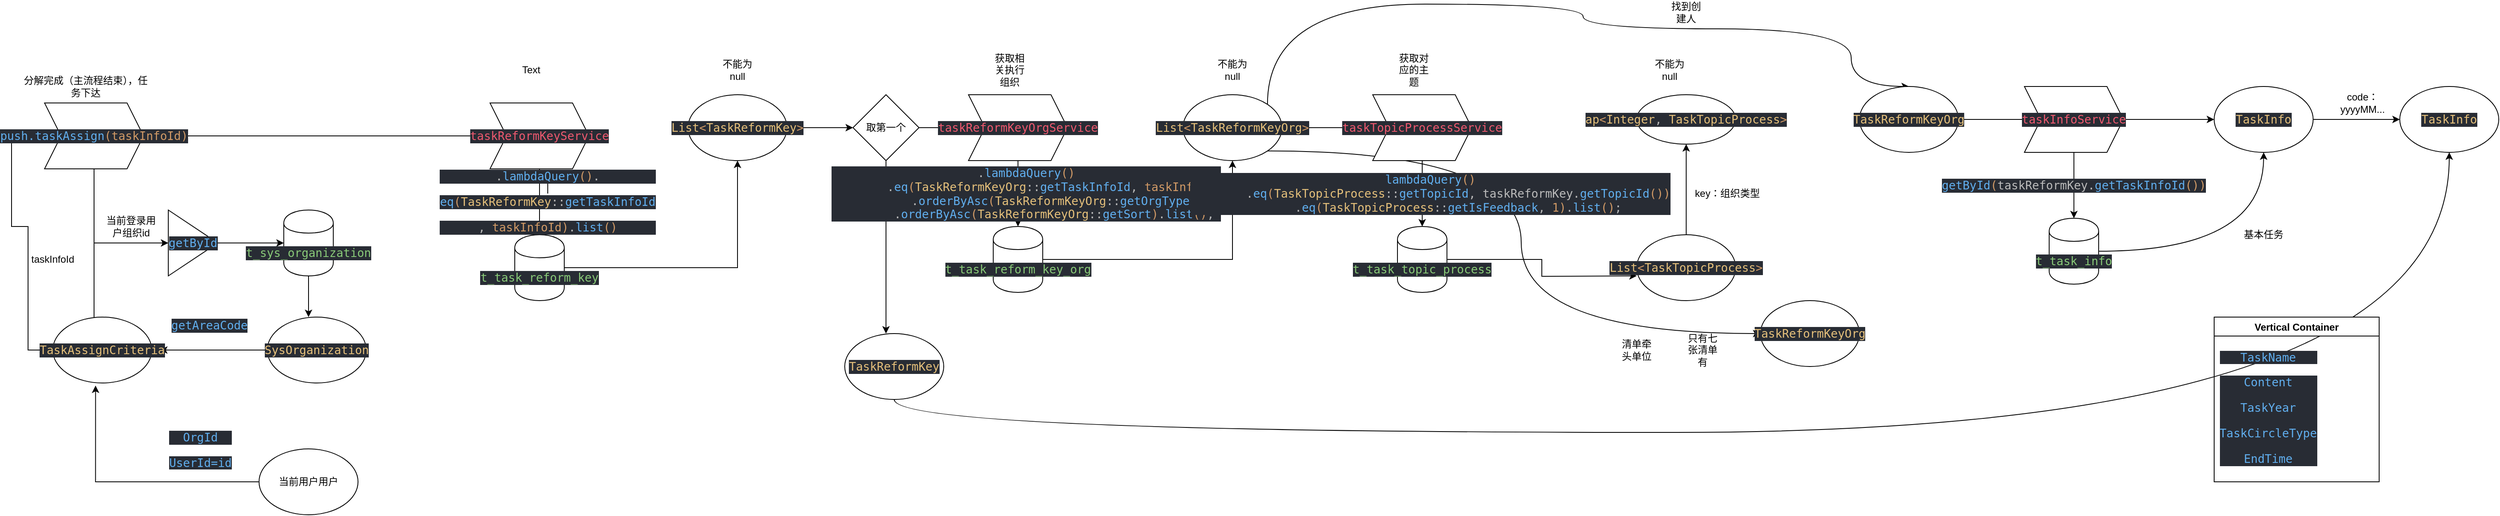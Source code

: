 	<mxfile version="14.7.7" type="github">
  <diagram name="Page-1" id="2a216829-ef6e-dabb-86c1-c78162f3ba2b">
    <mxGraphModel dx="2031" dy="1134" grid="1" gridSize="10" guides="1" tooltips="1" connect="1" arrows="1" fold="1" page="1" pageScale="1" pageWidth="850" pageHeight="1100" background="none" math="0" shadow="0">
      <root>
        <mxCell id="0" />
        <mxCell id="1" parent="0" />
        <mxCell id="tXZHfQQ4HI5e9DIyocW6-9" style="edgeStyle=orthogonalEdgeStyle;rounded=0;orthogonalLoop=1;jettySize=auto;html=1;entryX=0;entryY=0.5;entryDx=0;entryDy=0;" edge="1" parent="1" source="tXZHfQQ4HI5e9DIyocW6-2" target="tXZHfQQ4HI5e9DIyocW6-8">
          <mxGeometry relative="1" as="geometry">
            <Array as="points">
              <mxPoint x="120" y="320" />
            </Array>
          </mxGeometry>
        </mxCell>
        <mxCell id="tXZHfQQ4HI5e9DIyocW6-15" style="edgeStyle=orthogonalEdgeStyle;rounded=0;orthogonalLoop=1;jettySize=auto;html=1;" edge="1" parent="1" source="tXZHfQQ4HI5e9DIyocW6-2">
          <mxGeometry relative="1" as="geometry">
            <mxPoint x="120" y="420" as="targetPoint" />
          </mxGeometry>
        </mxCell>
        <mxCell id="tXZHfQQ4HI5e9DIyocW6-22" style="edgeStyle=orthogonalEdgeStyle;rounded=0;orthogonalLoop=1;jettySize=auto;html=1;entryX=0;entryY=0.5;entryDx=0;entryDy=0;" edge="1" parent="1" target="tXZHfQQ4HI5e9DIyocW6-16">
          <mxGeometry relative="1" as="geometry">
            <mxPoint x="40" y="190" as="sourcePoint" />
            <Array as="points">
              <mxPoint x="20" y="190" />
              <mxPoint x="20" y="300" />
              <mxPoint x="40" y="300" />
              <mxPoint x="40" y="450" />
            </Array>
          </mxGeometry>
        </mxCell>
        <mxCell id="tXZHfQQ4HI5e9DIyocW6-24" style="edgeStyle=orthogonalEdgeStyle;rounded=0;orthogonalLoop=1;jettySize=auto;html=1;" edge="1" parent="1" source="tXZHfQQ4HI5e9DIyocW6-2">
          <mxGeometry relative="1" as="geometry">
            <mxPoint x="600" y="190" as="targetPoint" />
          </mxGeometry>
        </mxCell>
        <mxCell id="tXZHfQQ4HI5e9DIyocW6-2" value="&lt;pre style=&quot;background-color: #282c34 ; color: #bbbbbb ; font-family: &amp;#34;jetbrains mono&amp;#34; , monospace ; font-size: 10.5pt&quot;&gt;&lt;span style=&quot;color: #61afef&quot;&gt;push.taskAssign&lt;/span&gt;&lt;span style=&quot;color: #d19a66&quot;&gt;(taskInfoId)&lt;/span&gt;&lt;/pre&gt;" style="shape=step;perimeter=stepPerimeter;whiteSpace=wrap;html=1;fixedSize=1;" vertex="1" parent="1">
          <mxGeometry x="60" y="150" width="120" height="80" as="geometry" />
        </mxCell>
        <mxCell id="tXZHfQQ4HI5e9DIyocW6-3" value="分解完成（主流程结束），任务下达" style="text;html=1;strokeColor=none;fillColor=none;align=center;verticalAlign=middle;whiteSpace=wrap;rounded=0;" vertex="1" parent="1">
          <mxGeometry x="30" y="120" width="160" height="20" as="geometry" />
        </mxCell>
        <mxCell id="tXZHfQQ4HI5e9DIyocW6-12" value="" style="edgeStyle=orthogonalEdgeStyle;rounded=0;orthogonalLoop=1;jettySize=auto;html=1;" edge="1" parent="1" source="tXZHfQQ4HI5e9DIyocW6-8" target="tXZHfQQ4HI5e9DIyocW6-11">
          <mxGeometry relative="1" as="geometry" />
        </mxCell>
        <mxCell id="tXZHfQQ4HI5e9DIyocW6-8" value="&lt;pre style=&quot;background-color: #282c34 ; color: #bbbbbb ; font-family: &amp;#34;jetbrains mono&amp;#34; , monospace ; font-size: 10.5pt&quot;&gt;&lt;span style=&quot;color: #61afef&quot;&gt;getById&lt;/span&gt;&lt;/pre&gt;" style="triangle;whiteSpace=wrap;html=1;" vertex="1" parent="1">
          <mxGeometry x="210" y="280" width="60" height="80" as="geometry" />
        </mxCell>
        <mxCell id="tXZHfQQ4HI5e9DIyocW6-10" value="当前登录用户组织id" style="text;html=1;strokeColor=none;fillColor=none;align=center;verticalAlign=middle;whiteSpace=wrap;rounded=0;" vertex="1" parent="1">
          <mxGeometry x="130" y="290" width="70" height="20" as="geometry" />
        </mxCell>
        <mxCell id="tXZHfQQ4HI5e9DIyocW6-13" style="edgeStyle=orthogonalEdgeStyle;rounded=0;orthogonalLoop=1;jettySize=auto;html=1;" edge="1" parent="1" source="tXZHfQQ4HI5e9DIyocW6-11">
          <mxGeometry relative="1" as="geometry">
            <mxPoint x="380" y="410" as="targetPoint" />
          </mxGeometry>
        </mxCell>
        <mxCell id="tXZHfQQ4HI5e9DIyocW6-11" value="&lt;pre style=&quot;background-color: #282c34 ; color: #bbbbbb ; font-family: &amp;#34;jetbrains mono&amp;#34; , monospace ; font-size: 10.5pt&quot;&gt;&lt;span style=&quot;color: #89ca78&quot;&gt;t_sys_organization&lt;/span&gt;&lt;/pre&gt;" style="shape=cylinder;whiteSpace=wrap;html=1;boundedLbl=1;backgroundOutline=1;" vertex="1" parent="1">
          <mxGeometry x="350" y="280" width="60" height="80" as="geometry" />
        </mxCell>
        <mxCell id="tXZHfQQ4HI5e9DIyocW6-17" style="edgeStyle=orthogonalEdgeStyle;rounded=0;orthogonalLoop=1;jettySize=auto;html=1;" edge="1" parent="1" source="tXZHfQQ4HI5e9DIyocW6-14">
          <mxGeometry relative="1" as="geometry">
            <mxPoint x="200" y="450" as="targetPoint" />
          </mxGeometry>
        </mxCell>
        <mxCell id="tXZHfQQ4HI5e9DIyocW6-14" value="&lt;pre style=&quot;background-color: #282c34 ; color: #bbbbbb ; font-family: &amp;#34;jetbrains mono&amp;#34; , monospace ; font-size: 10.5pt&quot;&gt;&lt;span style=&quot;color: #e5c07b&quot;&gt;SysOrganization&lt;/span&gt;&lt;/pre&gt;" style="ellipse;whiteSpace=wrap;html=1;" vertex="1" parent="1">
          <mxGeometry x="330" y="410" width="120" height="80" as="geometry" />
        </mxCell>
        <mxCell id="tXZHfQQ4HI5e9DIyocW6-16" value="&lt;pre style=&quot;background-color: #282c34 ; color: #bbbbbb ; font-family: &amp;#34;jetbrains mono&amp;#34; , monospace ; font-size: 10.5pt&quot;&gt;&lt;span style=&quot;color: #e5c07b&quot;&gt;TaskAssignCriteria&lt;/span&gt;&lt;/pre&gt;" style="ellipse;whiteSpace=wrap;html=1;" vertex="1" parent="1">
          <mxGeometry x="70" y="410" width="120" height="80" as="geometry" />
        </mxCell>
        <mxCell id="tXZHfQQ4HI5e9DIyocW6-18" value="&lt;pre style=&quot;background-color: #282c34 ; color: #bbbbbb ; font-family: &amp;#34;jetbrains mono&amp;#34; , monospace ; font-size: 10.5pt&quot;&gt;&lt;pre style=&quot;font-family: &amp;#34;jetbrains mono&amp;#34; , monospace ; font-size: 10.5pt&quot;&gt;&lt;span style=&quot;color: #61afef&quot;&gt;getAreaCode&lt;/span&gt;&lt;/pre&gt;&lt;/pre&gt;" style="text;html=1;strokeColor=none;fillColor=none;align=center;verticalAlign=middle;whiteSpace=wrap;rounded=0;" vertex="1" parent="1">
          <mxGeometry x="240" y="410" width="40" height="20" as="geometry" />
        </mxCell>
        <mxCell id="tXZHfQQ4HI5e9DIyocW6-20" style="edgeStyle=orthogonalEdgeStyle;rounded=0;orthogonalLoop=1;jettySize=auto;html=1;entryX=0.432;entryY=1.039;entryDx=0;entryDy=0;entryPerimeter=0;" edge="1" parent="1" source="tXZHfQQ4HI5e9DIyocW6-19" target="tXZHfQQ4HI5e9DIyocW6-16">
          <mxGeometry relative="1" as="geometry" />
        </mxCell>
        <mxCell id="tXZHfQQ4HI5e9DIyocW6-19" value="当前用户用户" style="ellipse;whiteSpace=wrap;html=1;" vertex="1" parent="1">
          <mxGeometry x="320" y="570" width="120" height="80" as="geometry" />
        </mxCell>
        <mxCell id="tXZHfQQ4HI5e9DIyocW6-21" value="&lt;pre style=&quot;background-color: #282c34 ; color: #bbbbbb ; font-family: &amp;#34;jetbrains mono&amp;#34; , monospace ; font-size: 10.5pt&quot;&gt;&lt;span style=&quot;color: #61afef&quot;&gt;OrgId&lt;/span&gt;&lt;/pre&gt;&lt;pre style=&quot;background-color: #282c34 ; color: #bbbbbb ; font-family: &amp;#34;jetbrains mono&amp;#34; , monospace ; font-size: 10.5pt&quot;&gt;&lt;pre style=&quot;font-family: &amp;#34;jetbrains mono&amp;#34; , monospace ; font-size: 10.5pt&quot;&gt;&lt;span style=&quot;color: #61afef&quot;&gt;UserId=id&lt;/span&gt;&lt;/pre&gt;&lt;/pre&gt;" style="text;html=1;strokeColor=none;fillColor=none;align=center;verticalAlign=middle;whiteSpace=wrap;rounded=0;" vertex="1" parent="1">
          <mxGeometry x="229" y="561" width="40" height="19" as="geometry" />
        </mxCell>
        <mxCell id="tXZHfQQ4HI5e9DIyocW6-23" value="taskInfoId" style="text;html=1;strokeColor=none;fillColor=none;align=center;verticalAlign=middle;whiteSpace=wrap;rounded=0;" vertex="1" parent="1">
          <mxGeometry x="50" y="330" width="40" height="20" as="geometry" />
        </mxCell>
        <mxCell id="tXZHfQQ4HI5e9DIyocW6-27" value="" style="edgeStyle=orthogonalEdgeStyle;rounded=0;orthogonalLoop=1;jettySize=auto;html=1;" edge="1" parent="1" source="tXZHfQQ4HI5e9DIyocW6-25" target="tXZHfQQ4HI5e9DIyocW6-26">
          <mxGeometry relative="1" as="geometry" />
        </mxCell>
        <mxCell id="tXZHfQQ4HI5e9DIyocW6-25" value="&lt;pre style=&quot;background-color: #282c34 ; color: #bbbbbb ; font-family: &amp;#34;jetbrains mono&amp;#34; , monospace ; font-size: 10.5pt&quot;&gt;&lt;span style=&quot;color: #ef596f&quot;&gt;taskReformKeyService&lt;/span&gt;&lt;/pre&gt;" style="shape=step;perimeter=stepPerimeter;whiteSpace=wrap;html=1;fixedSize=1;" vertex="1" parent="1">
          <mxGeometry x="600" y="150" width="120" height="80" as="geometry" />
        </mxCell>
        <mxCell id="tXZHfQQ4HI5e9DIyocW6-30" style="edgeStyle=orthogonalEdgeStyle;rounded=0;orthogonalLoop=1;jettySize=auto;html=1;entryX=0.5;entryY=1;entryDx=0;entryDy=0;" edge="1" parent="1" source="tXZHfQQ4HI5e9DIyocW6-26" target="tXZHfQQ4HI5e9DIyocW6-31">
          <mxGeometry relative="1" as="geometry">
            <mxPoint x="860" y="190" as="targetPoint" />
          </mxGeometry>
        </mxCell>
        <mxCell id="tXZHfQQ4HI5e9DIyocW6-26" value="&lt;pre style=&quot;background-color: #282c34 ; color: #bbbbbb ; font-family: &amp;#34;jetbrains mono&amp;#34; , monospace ; font-size: 10.5pt&quot;&gt;&lt;span style=&quot;color: #89ca78&quot;&gt;t_task_reform_key&lt;/span&gt;&lt;/pre&gt;" style="shape=cylinder;whiteSpace=wrap;html=1;boundedLbl=1;backgroundOutline=1;" vertex="1" parent="1">
          <mxGeometry x="630" y="310" width="60" height="80" as="geometry" />
        </mxCell>
        <mxCell id="tXZHfQQ4HI5e9DIyocW6-29" value="" style="edgeStyle=orthogonalEdgeStyle;rounded=0;orthogonalLoop=1;jettySize=auto;html=1;" edge="1" parent="1" source="tXZHfQQ4HI5e9DIyocW6-28" target="tXZHfQQ4HI5e9DIyocW6-25">
          <mxGeometry relative="1" as="geometry" />
        </mxCell>
        <mxCell id="tXZHfQQ4HI5e9DIyocW6-28" value="&lt;pre style=&quot;background-color: #282c34 ; color: #bbbbbb ; font-family: &amp;#34;jetbrains mono&amp;#34; , monospace ; font-size: 10.5pt&quot;&gt;.&lt;span style=&quot;color: #61afef&quot;&gt;lambdaQuery&lt;/span&gt;&lt;span style=&quot;color: #d19a66&quot;&gt;()&lt;/span&gt;.&lt;/pre&gt;&lt;pre style=&quot;background-color: #282c34 ; color: #bbbbbb ; font-family: &amp;#34;jetbrains mono&amp;#34; , monospace ; font-size: 10.5pt&quot;&gt;&lt;span style=&quot;color: #61afef&quot;&gt;eq&lt;/span&gt;&lt;span style=&quot;color: #d19a66&quot;&gt;(&lt;/span&gt;&lt;span style=&quot;color: #e5c07b&quot;&gt;TaskReformKey&lt;/span&gt;::&lt;span style=&quot;color: #61afef&quot;&gt;getTaskInfoId&lt;/span&gt;&lt;/pre&gt;&lt;pre style=&quot;background-color: #282c34 ; color: #bbbbbb ; font-family: &amp;#34;jetbrains mono&amp;#34; , monospace ; font-size: 10.5pt&quot;&gt;, &lt;span style=&quot;color: #d19a66&quot;&gt;taskInfoId)&lt;/span&gt;.&lt;span style=&quot;color: #61afef&quot;&gt;list&lt;/span&gt;&lt;span style=&quot;color: #d19a66&quot;&gt;()&lt;/span&gt;&lt;/pre&gt;" style="text;html=1;strokeColor=none;fillColor=none;align=center;verticalAlign=middle;whiteSpace=wrap;rounded=0;" vertex="1" parent="1">
          <mxGeometry x="650" y="260" width="40" height="20" as="geometry" />
        </mxCell>
        <mxCell id="tXZHfQQ4HI5e9DIyocW6-34" style="edgeStyle=orthogonalEdgeStyle;rounded=0;orthogonalLoop=1;jettySize=auto;html=1;entryX=0;entryY=0.5;entryDx=0;entryDy=0;" edge="1" parent="1" source="tXZHfQQ4HI5e9DIyocW6-31" target="tXZHfQQ4HI5e9DIyocW6-33">
          <mxGeometry relative="1" as="geometry" />
        </mxCell>
        <mxCell id="tXZHfQQ4HI5e9DIyocW6-31" value="&lt;pre style=&quot;background-color: #282c34 ; color: #bbbbbb ; font-family: &amp;#34;jetbrains mono&amp;#34; , monospace ; font-size: 10.5pt&quot;&gt;&lt;span style=&quot;color: #e5c07b&quot;&gt;List&lt;/span&gt;&lt;span style=&quot;color: #d19a66&quot;&gt;&amp;lt;&lt;/span&gt;&lt;span style=&quot;color: #e5c07b&quot;&gt;TaskReformKey&lt;/span&gt;&lt;span style=&quot;color: #d19a66&quot;&gt;&amp;gt;&lt;/span&gt;&lt;/pre&gt;" style="ellipse;whiteSpace=wrap;html=1;" vertex="1" parent="1">
          <mxGeometry x="840" y="140" width="120" height="80" as="geometry" />
        </mxCell>
        <mxCell id="tXZHfQQ4HI5e9DIyocW6-32" value="Text" style="text;html=1;strokeColor=none;fillColor=none;align=center;verticalAlign=middle;whiteSpace=wrap;rounded=0;" vertex="1" parent="1">
          <mxGeometry x="630" y="100" width="40" height="20" as="geometry" />
        </mxCell>
        <mxCell id="tXZHfQQ4HI5e9DIyocW6-36" value="" style="edgeStyle=orthogonalEdgeStyle;rounded=0;orthogonalLoop=1;jettySize=auto;html=1;" edge="1" parent="1" source="tXZHfQQ4HI5e9DIyocW6-33" target="tXZHfQQ4HI5e9DIyocW6-35">
          <mxGeometry relative="1" as="geometry" />
        </mxCell>
        <mxCell id="tXZHfQQ4HI5e9DIyocW6-88" style="edgeStyle=orthogonalEdgeStyle;rounded=0;orthogonalLoop=1;jettySize=auto;html=1;" edge="1" parent="1" source="tXZHfQQ4HI5e9DIyocW6-33">
          <mxGeometry relative="1" as="geometry">
            <mxPoint x="1080" y="430" as="targetPoint" />
          </mxGeometry>
        </mxCell>
        <mxCell id="tXZHfQQ4HI5e9DIyocW6-33" value="取第一个" style="rhombus;whiteSpace=wrap;html=1;" vertex="1" parent="1">
          <mxGeometry x="1040" y="140" width="80" height="80" as="geometry" />
        </mxCell>
        <mxCell id="tXZHfQQ4HI5e9DIyocW6-38" value="" style="edgeStyle=orthogonalEdgeStyle;rounded=0;orthogonalLoop=1;jettySize=auto;html=1;" edge="1" parent="1" source="tXZHfQQ4HI5e9DIyocW6-35" target="tXZHfQQ4HI5e9DIyocW6-37">
          <mxGeometry relative="1" as="geometry" />
        </mxCell>
        <mxCell id="tXZHfQQ4HI5e9DIyocW6-35" value="&lt;pre style=&quot;background-color: #282c34 ; color: #bbbbbb ; font-family: &amp;#34;jetbrains mono&amp;#34; , monospace ; font-size: 10.5pt&quot;&gt;&lt;span style=&quot;color: #ef596f&quot;&gt;taskReformKeyOrgService&lt;/span&gt;&lt;/pre&gt;" style="shape=step;perimeter=stepPerimeter;whiteSpace=wrap;html=1;fixedSize=1;" vertex="1" parent="1">
          <mxGeometry x="1180" y="140" width="120" height="80" as="geometry" />
        </mxCell>
        <mxCell id="tXZHfQQ4HI5e9DIyocW6-40" style="edgeStyle=orthogonalEdgeStyle;rounded=0;orthogonalLoop=1;jettySize=auto;html=1;entryX=0.5;entryY=1;entryDx=0;entryDy=0;entryPerimeter=0;" edge="1" parent="1" source="tXZHfQQ4HI5e9DIyocW6-37" target="tXZHfQQ4HI5e9DIyocW6-41">
          <mxGeometry relative="1" as="geometry">
            <mxPoint x="1500" y="180" as="targetPoint" />
          </mxGeometry>
        </mxCell>
        <mxCell id="tXZHfQQ4HI5e9DIyocW6-37" value="&lt;pre style=&quot;background-color: #282c34 ; color: #bbbbbb ; font-family: &amp;#34;jetbrains mono&amp;#34; , monospace ; font-size: 10.5pt&quot;&gt;&lt;span style=&quot;color: #89ca78&quot;&gt;t_task_reform_key_org&lt;/span&gt;&lt;/pre&gt;" style="shape=cylinder;whiteSpace=wrap;html=1;boundedLbl=1;backgroundOutline=1;" vertex="1" parent="1">
          <mxGeometry x="1210" y="300" width="60" height="80" as="geometry" />
        </mxCell>
        <mxCell id="tXZHfQQ4HI5e9DIyocW6-39" value="&lt;pre style=&quot;background-color: #282c34 ; color: #bbbbbb ; font-family: &amp;#34;jetbrains mono&amp;#34; , monospace ; font-size: 10.5pt&quot;&gt;.&lt;span style=&quot;color: #61afef&quot;&gt;lambdaQuery&lt;/span&gt;&lt;span style=&quot;color: #d19a66&quot;&gt;()&lt;br&gt;&lt;/span&gt;&lt;span style=&quot;color: #d19a66&quot;&gt;        &lt;/span&gt;.&lt;span style=&quot;color: #61afef&quot;&gt;eq&lt;/span&gt;&lt;span style=&quot;color: #d19a66&quot;&gt;(&lt;/span&gt;&lt;span style=&quot;color: #e5c07b&quot;&gt;TaskReformKeyOrg&lt;/span&gt;::&lt;span style=&quot;color: #61afef&quot;&gt;getTaskInfoId&lt;/span&gt;, &lt;span style=&quot;color: #d19a66&quot;&gt;taskInfoId)&lt;br&gt;&lt;/span&gt;&lt;span style=&quot;color: #d19a66&quot;&gt;        &lt;/span&gt;.&lt;span style=&quot;color: #61afef&quot;&gt;orderByAsc&lt;/span&gt;&lt;span style=&quot;color: #d19a66&quot;&gt;(&lt;/span&gt;&lt;span style=&quot;color: #e5c07b&quot;&gt;TaskReformKeyOrg&lt;/span&gt;::&lt;span style=&quot;color: #61afef&quot;&gt;getOrgType&lt;/span&gt;&lt;span style=&quot;color: #d19a66&quot;&gt;)&lt;br&gt;&lt;/span&gt;&lt;span style=&quot;color: #d19a66&quot;&gt;        &lt;/span&gt;.&lt;span style=&quot;color: #61afef&quot;&gt;orderByAsc&lt;/span&gt;&lt;span style=&quot;color: #d19a66&quot;&gt;(&lt;/span&gt;&lt;span style=&quot;color: #e5c07b&quot;&gt;TaskReformKeyOrg&lt;/span&gt;::&lt;span style=&quot;color: #61afef&quot;&gt;getSort&lt;/span&gt;&lt;span style=&quot;color: #d19a66&quot;&gt;)&lt;/span&gt;.&lt;span style=&quot;color: #61afef&quot;&gt;list&lt;/span&gt;&lt;span style=&quot;color: #d19a66&quot;&gt;()&lt;/span&gt;;&lt;/pre&gt;" style="text;html=1;strokeColor=none;fillColor=none;align=center;verticalAlign=middle;whiteSpace=wrap;rounded=0;" vertex="1" parent="1">
          <mxGeometry x="1230" y="250" width="40" height="20" as="geometry" />
        </mxCell>
        <mxCell id="tXZHfQQ4HI5e9DIyocW6-46" style="edgeStyle=orthogonalEdgeStyle;rounded=0;orthogonalLoop=1;jettySize=auto;html=1;" edge="1" parent="1" source="tXZHfQQ4HI5e9DIyocW6-41">
          <mxGeometry relative="1" as="geometry">
            <mxPoint x="1670" y="180" as="targetPoint" />
          </mxGeometry>
        </mxCell>
        <mxCell id="tXZHfQQ4HI5e9DIyocW6-64" style="edgeStyle=orthogonalEdgeStyle;rounded=0;orthogonalLoop=1;jettySize=auto;html=1;exitX=1;exitY=0;exitDx=0;exitDy=0;entryX=0.5;entryY=0;entryDx=0;entryDy=0;curved=1;" edge="1" parent="1" source="tXZHfQQ4HI5e9DIyocW6-41" target="tXZHfQQ4HI5e9DIyocW6-65">
          <mxGeometry relative="1" as="geometry">
            <mxPoint x="2260" y="100" as="targetPoint" />
            <Array as="points">
              <mxPoint x="1542" y="30" />
              <mxPoint x="1925" y="30" />
              <mxPoint x="1925" y="60" />
              <mxPoint x="2250" y="60" />
              <mxPoint x="2250" y="130" />
            </Array>
          </mxGeometry>
        </mxCell>
        <mxCell id="tXZHfQQ4HI5e9DIyocW6-69" style="edgeStyle=orthogonalEdgeStyle;curved=1;rounded=0;orthogonalLoop=1;jettySize=auto;html=1;exitX=1;exitY=1;exitDx=0;exitDy=0;entryX=0;entryY=0.5;entryDx=0;entryDy=0;" edge="1" parent="1" source="tXZHfQQ4HI5e9DIyocW6-41" target="tXZHfQQ4HI5e9DIyocW6-68">
          <mxGeometry relative="1" as="geometry" />
        </mxCell>
        <mxCell id="tXZHfQQ4HI5e9DIyocW6-41" value="&lt;pre style=&quot;background-color: #282c34 ; color: #bbbbbb ; font-family: &amp;#34;jetbrains mono&amp;#34; , monospace ; font-size: 10.5pt&quot;&gt;&lt;span style=&quot;color: #e5c07b&quot;&gt;List&lt;/span&gt;&lt;span style=&quot;color: #d19a66&quot;&gt;&amp;lt;&lt;/span&gt;&lt;span style=&quot;color: #e5c07b&quot;&gt;TaskReformKeyOrg&lt;/span&gt;&lt;span style=&quot;color: #d19a66&quot;&gt;&amp;gt;&lt;/span&gt;&lt;/pre&gt;" style="ellipse;whiteSpace=wrap;html=1;" vertex="1" parent="1">
          <mxGeometry x="1440" y="140" width="120" height="80" as="geometry" />
        </mxCell>
        <mxCell id="tXZHfQQ4HI5e9DIyocW6-42" value="不能为null" style="text;html=1;strokeColor=none;fillColor=none;align=center;verticalAlign=middle;whiteSpace=wrap;rounded=0;" vertex="1" parent="1">
          <mxGeometry x="880" y="100" width="40" height="20" as="geometry" />
        </mxCell>
        <mxCell id="tXZHfQQ4HI5e9DIyocW6-45" value="不能为null" style="text;html=1;strokeColor=none;fillColor=none;align=center;verticalAlign=middle;whiteSpace=wrap;rounded=0;" vertex="1" parent="1">
          <mxGeometry x="1480" y="100" width="40" height="20" as="geometry" />
        </mxCell>
        <mxCell id="tXZHfQQ4HI5e9DIyocW6-49" value="" style="edgeStyle=orthogonalEdgeStyle;rounded=0;orthogonalLoop=1;jettySize=auto;html=1;" edge="1" parent="1" source="tXZHfQQ4HI5e9DIyocW6-47" target="tXZHfQQ4HI5e9DIyocW6-48">
          <mxGeometry relative="1" as="geometry" />
        </mxCell>
        <mxCell id="tXZHfQQ4HI5e9DIyocW6-47" value="&lt;pre style=&quot;background-color: #282c34 ; color: #bbbbbb ; font-family: &amp;#34;jetbrains mono&amp;#34; , monospace ; font-size: 10.5pt&quot;&gt;&lt;span style=&quot;color: #ef596f&quot;&gt;taskTopicProcessService&lt;/span&gt;&lt;/pre&gt;" style="shape=step;perimeter=stepPerimeter;whiteSpace=wrap;html=1;fixedSize=1;" vertex="1" parent="1">
          <mxGeometry x="1670" y="140" width="120" height="80" as="geometry" />
        </mxCell>
        <mxCell id="tXZHfQQ4HI5e9DIyocW6-51" style="edgeStyle=orthogonalEdgeStyle;rounded=0;orthogonalLoop=1;jettySize=auto;html=1;" edge="1" parent="1" source="tXZHfQQ4HI5e9DIyocW6-48">
          <mxGeometry relative="1" as="geometry">
            <mxPoint x="1990" y="360" as="targetPoint" />
          </mxGeometry>
        </mxCell>
        <mxCell id="tXZHfQQ4HI5e9DIyocW6-48" value="&lt;pre style=&quot;background-color: #282c34 ; color: #bbbbbb ; font-family: &amp;#34;jetbrains mono&amp;#34; , monospace ; font-size: 10.5pt&quot;&gt;&lt;span style=&quot;color: #89ca78&quot;&gt;t_task_topic_process&lt;/span&gt;&lt;/pre&gt;" style="shape=cylinder;whiteSpace=wrap;html=1;boundedLbl=1;backgroundOutline=1;" vertex="1" parent="1">
          <mxGeometry x="1700" y="300" width="60" height="80" as="geometry" />
        </mxCell>
        <mxCell id="tXZHfQQ4HI5e9DIyocW6-50" value="&lt;pre style=&quot;background-color: #282c34 ; color: #bbbbbb ; font-family: &amp;quot;jetbrains mono&amp;quot; , monospace ; font-size: 10.5pt&quot;&gt;&lt;span style=&quot;color: #61afef&quot;&gt;lambdaQuery&lt;/span&gt;&lt;span style=&quot;color: #d19a66&quot;&gt;()&lt;br&gt;&lt;/span&gt;&lt;span style=&quot;color: #d19a66&quot;&gt;        &lt;/span&gt;.&lt;span style=&quot;color: #61afef&quot;&gt;eq&lt;/span&gt;&lt;span style=&quot;color: #d19a66&quot;&gt;(&lt;/span&gt;&lt;span style=&quot;color: #e5c07b&quot;&gt;TaskTopicProcess&lt;/span&gt;::&lt;span style=&quot;color: #61afef&quot;&gt;getTopicId&lt;/span&gt;, taskReformKey.&lt;span style=&quot;color: #61afef&quot;&gt;getTopicId&lt;/span&gt;&lt;span style=&quot;color: #d19a66&quot;&gt;())&lt;br&gt;&lt;/span&gt;&lt;span style=&quot;color: #d19a66&quot;&gt;        &lt;/span&gt;.&lt;span style=&quot;color: #61afef&quot;&gt;eq&lt;/span&gt;&lt;span style=&quot;color: #d19a66&quot;&gt;(&lt;/span&gt;&lt;span style=&quot;color: #e5c07b&quot;&gt;TaskTopicProcess&lt;/span&gt;::&lt;span style=&quot;color: #61afef&quot;&gt;getIsFeedback&lt;/span&gt;, &lt;span style=&quot;color: #d19a66&quot;&gt;1)&lt;/span&gt;.&lt;span style=&quot;color: #61afef&quot;&gt;list&lt;/span&gt;&lt;span style=&quot;color: #d19a66&quot;&gt;()&lt;/span&gt;;&lt;/pre&gt;" style="text;html=1;strokeColor=none;fillColor=none;align=center;verticalAlign=middle;whiteSpace=wrap;rounded=0;" vertex="1" parent="1">
          <mxGeometry x="1720" y="250" width="40" height="20" as="geometry" />
        </mxCell>
        <mxCell id="tXZHfQQ4HI5e9DIyocW6-61" value="" style="edgeStyle=orthogonalEdgeStyle;rounded=0;orthogonalLoop=1;jettySize=auto;html=1;" edge="1" parent="1" source="tXZHfQQ4HI5e9DIyocW6-52" target="tXZHfQQ4HI5e9DIyocW6-60">
          <mxGeometry relative="1" as="geometry" />
        </mxCell>
        <mxCell id="tXZHfQQ4HI5e9DIyocW6-52" value="&lt;pre style=&quot;background-color: #282c34 ; color: #bbbbbb ; font-family: &amp;#34;jetbrains mono&amp;#34; , monospace ; font-size: 10.5pt&quot;&gt;&lt;span style=&quot;color: #e5c07b&quot;&gt;List&lt;/span&gt;&lt;span style=&quot;color: #d19a66&quot;&gt;&amp;lt;&lt;/span&gt;&lt;span style=&quot;color: #e5c07b&quot;&gt;TaskTopicProcess&lt;/span&gt;&lt;span style=&quot;color: #d19a66&quot;&gt;&amp;gt;&lt;/span&gt;&lt;/pre&gt;" style="ellipse;whiteSpace=wrap;html=1;" vertex="1" parent="1">
          <mxGeometry x="1990" y="310" width="120" height="80" as="geometry" />
        </mxCell>
        <mxCell id="tXZHfQQ4HI5e9DIyocW6-53" value="获取相关执行组织" style="text;html=1;strokeColor=none;fillColor=none;align=center;verticalAlign=middle;whiteSpace=wrap;rounded=0;" vertex="1" parent="1">
          <mxGeometry x="1210" y="100" width="40" height="20" as="geometry" />
        </mxCell>
        <mxCell id="tXZHfQQ4HI5e9DIyocW6-54" value="获取对应的主题" style="text;html=1;strokeColor=none;fillColor=none;align=center;verticalAlign=middle;whiteSpace=wrap;rounded=0;" vertex="1" parent="1">
          <mxGeometry x="1700" y="100" width="40" height="20" as="geometry" />
        </mxCell>
        <mxCell id="tXZHfQQ4HI5e9DIyocW6-58" value="不能为null" style="text;html=1;strokeColor=none;fillColor=none;align=center;verticalAlign=middle;whiteSpace=wrap;rounded=0;" vertex="1" parent="1">
          <mxGeometry x="2010" y="100" width="40" height="20" as="geometry" />
        </mxCell>
        <mxCell id="tXZHfQQ4HI5e9DIyocW6-60" value="&lt;pre style=&quot;background-color: #282c34 ; color: #bbbbbb ; font-family: &amp;#34;jetbrains mono&amp;#34; , monospace ; font-size: 10.5pt&quot;&gt;&lt;span style=&quot;color: #e5c07b&quot;&gt;ap&lt;/span&gt;&lt;span style=&quot;color: #d19a66&quot;&gt;&amp;lt;&lt;/span&gt;&lt;span style=&quot;color: #e5c07b&quot;&gt;Integer&lt;/span&gt;, &lt;span style=&quot;color: #e5c07b&quot;&gt;TaskTopicProcess&lt;/span&gt;&lt;span style=&quot;color: #d19a66&quot;&gt;&amp;gt;&lt;/span&gt;&lt;/pre&gt;" style="ellipse;whiteSpace=wrap;html=1;" vertex="1" parent="1">
          <mxGeometry x="1990" y="140" width="120" height="60" as="geometry" />
        </mxCell>
        <mxCell id="tXZHfQQ4HI5e9DIyocW6-63" value="key：组织类型" style="text;html=1;strokeColor=none;fillColor=none;align=center;verticalAlign=middle;whiteSpace=wrap;rounded=0;" vertex="1" parent="1">
          <mxGeometry x="2040" y="250" width="120" height="20" as="geometry" />
        </mxCell>
        <mxCell id="tXZHfQQ4HI5e9DIyocW6-75" value="" style="edgeStyle=orthogonalEdgeStyle;curved=1;rounded=0;orthogonalLoop=1;jettySize=auto;html=1;" edge="1" parent="1" source="tXZHfQQ4HI5e9DIyocW6-65" target="tXZHfQQ4HI5e9DIyocW6-74">
          <mxGeometry relative="1" as="geometry" />
        </mxCell>
        <mxCell id="tXZHfQQ4HI5e9DIyocW6-65" value="&lt;pre style=&quot;background-color: #282c34 ; color: #bbbbbb ; font-family: &amp;#34;jetbrains mono&amp;#34; , monospace ; font-size: 10.5pt&quot;&gt;&lt;span style=&quot;color: #e5c07b&quot;&gt;TaskReformKeyOrg&lt;/span&gt;&lt;/pre&gt;" style="ellipse;whiteSpace=wrap;html=1;" vertex="1" parent="1">
          <mxGeometry x="2260" y="130" width="120" height="80" as="geometry" />
        </mxCell>
        <mxCell id="tXZHfQQ4HI5e9DIyocW6-66" value="找到创建人" style="text;html=1;strokeColor=none;fillColor=none;align=center;verticalAlign=middle;whiteSpace=wrap;rounded=0;" vertex="1" parent="1">
          <mxGeometry x="2030" y="30" width="40" height="20" as="geometry" />
        </mxCell>
        <mxCell id="tXZHfQQ4HI5e9DIyocW6-68" value="&lt;pre style=&quot;background-color: #282c34 ; color: #bbbbbb ; font-family: &amp;#34;jetbrains mono&amp;#34; , monospace ; font-size: 10.5pt&quot;&gt;&lt;span style=&quot;color: #e5c07b&quot;&gt;TaskReformKeyOrg&lt;/span&gt;&lt;/pre&gt;" style="ellipse;whiteSpace=wrap;html=1;" vertex="1" parent="1">
          <mxGeometry x="2140" y="390" width="120" height="80" as="geometry" />
        </mxCell>
        <mxCell id="tXZHfQQ4HI5e9DIyocW6-70" value="清单牵头单位" style="text;html=1;strokeColor=none;fillColor=none;align=center;verticalAlign=middle;whiteSpace=wrap;rounded=0;" vertex="1" parent="1">
          <mxGeometry x="1970" y="440" width="40" height="20" as="geometry" />
        </mxCell>
        <mxCell id="tXZHfQQ4HI5e9DIyocW6-71" value="只有七张清单有" style="text;html=1;strokeColor=none;fillColor=none;align=center;verticalAlign=middle;whiteSpace=wrap;rounded=0;" vertex="1" parent="1">
          <mxGeometry x="2050" y="440" width="40" height="20" as="geometry" />
        </mxCell>
        <mxCell id="tXZHfQQ4HI5e9DIyocW6-78" value="" style="edgeStyle=orthogonalEdgeStyle;curved=1;rounded=0;orthogonalLoop=1;jettySize=auto;html=1;" edge="1" parent="1" source="tXZHfQQ4HI5e9DIyocW6-74" target="tXZHfQQ4HI5e9DIyocW6-77">
          <mxGeometry relative="1" as="geometry" />
        </mxCell>
        <mxCell id="tXZHfQQ4HI5e9DIyocW6-83" style="rounded=0;orthogonalLoop=1;jettySize=auto;html=1;exitX=1;exitY=0.5;exitDx=0;exitDy=0;entryX=0;entryY=0.5;entryDx=0;entryDy=0;" edge="1" parent="1" source="tXZHfQQ4HI5e9DIyocW6-74" target="tXZHfQQ4HI5e9DIyocW6-81">
          <mxGeometry relative="1" as="geometry" />
        </mxCell>
        <mxCell id="tXZHfQQ4HI5e9DIyocW6-74" value="&lt;pre style=&quot;background-color: #282c34 ; color: #bbbbbb ; font-family: &amp;#34;jetbrains mono&amp;#34; , monospace ; font-size: 10.5pt&quot;&gt;&lt;span style=&quot;color: #ef596f&quot;&gt;taskInfoService&lt;/span&gt;&lt;/pre&gt;" style="shape=step;perimeter=stepPerimeter;whiteSpace=wrap;html=1;fixedSize=1;" vertex="1" parent="1">
          <mxGeometry x="2460" y="130" width="120" height="80" as="geometry" />
        </mxCell>
        <mxCell id="tXZHfQQ4HI5e9DIyocW6-80" style="edgeStyle=orthogonalEdgeStyle;curved=1;rounded=0;orthogonalLoop=1;jettySize=auto;html=1;entryX=0.5;entryY=1;entryDx=0;entryDy=0;" edge="1" parent="1" source="tXZHfQQ4HI5e9DIyocW6-77" target="tXZHfQQ4HI5e9DIyocW6-81">
          <mxGeometry relative="1" as="geometry">
            <mxPoint x="2720" y="170" as="targetPoint" />
          </mxGeometry>
        </mxCell>
        <mxCell id="tXZHfQQ4HI5e9DIyocW6-77" value="&lt;pre style=&quot;background-color: #282c34 ; color: #bbbbbb ; font-family: &amp;#34;jetbrains mono&amp;#34; , monospace ; font-size: 10.5pt&quot;&gt;&lt;span style=&quot;color: #89ca78&quot;&gt;t_task_info&lt;/span&gt;&lt;/pre&gt;" style="shape=cylinder;whiteSpace=wrap;html=1;boundedLbl=1;backgroundOutline=1;" vertex="1" parent="1">
          <mxGeometry x="2490" y="290" width="60" height="80" as="geometry" />
        </mxCell>
        <mxCell id="tXZHfQQ4HI5e9DIyocW6-79" value="&lt;pre style=&quot;background-color: #282c34 ; color: #bbbbbb ; font-family: &amp;#34;jetbrains mono&amp;#34; , monospace ; font-size: 10.5pt&quot;&gt;&lt;span style=&quot;color: #61afef&quot;&gt;getById&lt;/span&gt;&lt;span style=&quot;color: #d19a66&quot;&gt;(&lt;/span&gt;taskReformKey.&lt;span style=&quot;color: #61afef&quot;&gt;getTaskInfoId&lt;/span&gt;&lt;span style=&quot;color: #d19a66&quot;&gt;())&lt;/span&gt;&lt;/pre&gt;" style="text;html=1;strokeColor=none;fillColor=none;align=center;verticalAlign=middle;whiteSpace=wrap;rounded=0;" vertex="1" parent="1">
          <mxGeometry x="2500" y="240" width="40" height="20" as="geometry" />
        </mxCell>
        <mxCell id="tXZHfQQ4HI5e9DIyocW6-85" style="edgeStyle=orthogonalEdgeStyle;rounded=0;orthogonalLoop=1;jettySize=auto;html=1;entryX=0;entryY=0.5;entryDx=0;entryDy=0;" edge="1" parent="1" source="tXZHfQQ4HI5e9DIyocW6-81" target="tXZHfQQ4HI5e9DIyocW6-86">
          <mxGeometry relative="1" as="geometry">
            <mxPoint x="2930" y="170" as="targetPoint" />
          </mxGeometry>
        </mxCell>
        <mxCell id="tXZHfQQ4HI5e9DIyocW6-81" value="&lt;pre style=&quot;background-color: #282c34 ; color: #bbbbbb ; font-family: &amp;#34;jetbrains mono&amp;#34; , monospace ; font-size: 10.5pt&quot;&gt;&lt;span style=&quot;color: #e5c07b&quot;&gt;TaskInfo&lt;/span&gt;&lt;/pre&gt;" style="ellipse;whiteSpace=wrap;html=1;" vertex="1" parent="1">
          <mxGeometry x="2690" y="130" width="120" height="80" as="geometry" />
        </mxCell>
        <mxCell id="tXZHfQQ4HI5e9DIyocW6-82" value="基本任务" style="text;html=1;strokeColor=none;fillColor=none;align=center;verticalAlign=middle;whiteSpace=wrap;rounded=0;" vertex="1" parent="1">
          <mxGeometry x="2710" y="300" width="80" height="20" as="geometry" />
        </mxCell>
        <mxCell id="tXZHfQQ4HI5e9DIyocW6-84" value="code：yyyyMM..." style="text;html=1;strokeColor=none;fillColor=none;align=center;verticalAlign=middle;whiteSpace=wrap;rounded=0;" vertex="1" parent="1">
          <mxGeometry x="2850" y="140" width="40" height="20" as="geometry" />
        </mxCell>
        <mxCell id="tXZHfQQ4HI5e9DIyocW6-86" value="&lt;pre style=&quot;background-color: #282c34 ; color: #bbbbbb ; font-family: &amp;#34;jetbrains mono&amp;#34; , monospace ; font-size: 10.5pt&quot;&gt;&lt;span style=&quot;color: #e5c07b&quot;&gt;TaskInfo&lt;/span&gt;&lt;/pre&gt;" style="ellipse;whiteSpace=wrap;html=1;" vertex="1" parent="1">
          <mxGeometry x="2915" y="130" width="120" height="80" as="geometry" />
        </mxCell>
        <mxCell id="tXZHfQQ4HI5e9DIyocW6-90" style="edgeStyle=orthogonalEdgeStyle;rounded=0;orthogonalLoop=1;jettySize=auto;html=1;entryX=0.5;entryY=1;entryDx=0;entryDy=0;curved=1;" edge="1" parent="1" source="tXZHfQQ4HI5e9DIyocW6-89" target="tXZHfQQ4HI5e9DIyocW6-86">
          <mxGeometry relative="1" as="geometry">
            <Array as="points">
              <mxPoint x="1090" y="550" />
              <mxPoint x="2975" y="550" />
            </Array>
          </mxGeometry>
        </mxCell>
        <mxCell id="tXZHfQQ4HI5e9DIyocW6-89" value="&lt;pre style=&quot;background-color: #282c34 ; color: #bbbbbb ; font-family: &amp;#34;jetbrains mono&amp;#34; , monospace ; font-size: 10.5pt&quot;&gt;&lt;span style=&quot;color: #e5c07b&quot;&gt;TaskReformKey&lt;/span&gt;&lt;/pre&gt;" style="ellipse;whiteSpace=wrap;html=1;" vertex="1" parent="1">
          <mxGeometry x="1030" y="430" width="120" height="80" as="geometry" />
        </mxCell>
        <mxCell id="tXZHfQQ4HI5e9DIyocW6-96" value="Vertical Container" style="swimlane;" vertex="1" parent="1">
          <mxGeometry x="2690" y="410" width="200" height="200" as="geometry" />
        </mxCell>
        <mxCell id="tXZHfQQ4HI5e9DIyocW6-97" value="&lt;pre style=&quot;background-color: #282c34 ; color: #bbbbbb ; font-family: &amp;#34;jetbrains mono&amp;#34; , monospace ; font-size: 10.5pt&quot;&gt;&lt;span style=&quot;color: #61afef&quot;&gt;TaskName&lt;/span&gt;&lt;/pre&gt;&lt;pre style=&quot;background-color: #282c34 ; color: #bbbbbb ; font-family: &amp;#34;jetbrains mono&amp;#34; , monospace ; font-size: 10.5pt&quot;&gt;&lt;pre style=&quot;font-family: &amp;#34;jetbrains mono&amp;#34; , monospace ; font-size: 10.5pt&quot;&gt;&lt;span style=&quot;color: #61afef&quot;&gt;Content&lt;/span&gt;&lt;/pre&gt;&lt;pre style=&quot;font-family: &amp;#34;jetbrains mono&amp;#34; , monospace ; font-size: 10.5pt&quot;&gt;&lt;span style=&quot;color: #61afef&quot;&gt;TaskYear&lt;/span&gt;&lt;/pre&gt;&lt;pre style=&quot;font-family: &amp;#34;jetbrains mono&amp;#34; , monospace ; font-size: 10.5pt&quot;&gt;&lt;pre style=&quot;font-family: &amp;#34;jetbrains mono&amp;#34; , monospace ; font-size: 10.5pt&quot;&gt;&lt;span style=&quot;color: #61afef&quot;&gt;TaskCircleType&lt;/span&gt;&lt;/pre&gt;&lt;pre style=&quot;font-family: &amp;#34;jetbrains mono&amp;#34; , monospace ; font-size: 10.5pt&quot;&gt;&lt;pre style=&quot;font-family: &amp;#34;jetbrains mono&amp;#34; , monospace ; font-size: 10.5pt&quot;&gt;&lt;pre style=&quot;font-family: &amp;#34;jetbrains mono&amp;#34; , monospace ; font-size: 10.5pt&quot;&gt;&lt;span style=&quot;color: #61afef&quot;&gt;EndTime&lt;/span&gt;&lt;/pre&gt;&lt;/pre&gt;&lt;/pre&gt;&lt;/pre&gt;&lt;/pre&gt;" style="text;html=1;align=center;verticalAlign=middle;resizable=0;points=[];autosize=1;" vertex="1" parent="tXZHfQQ4HI5e9DIyocW6-96">
          <mxGeometry x="10" y="30" width="110" height="160" as="geometry" />
        </mxCell>
      </root>
    </mxGraphModel>
  </diagram>
</mxfile>